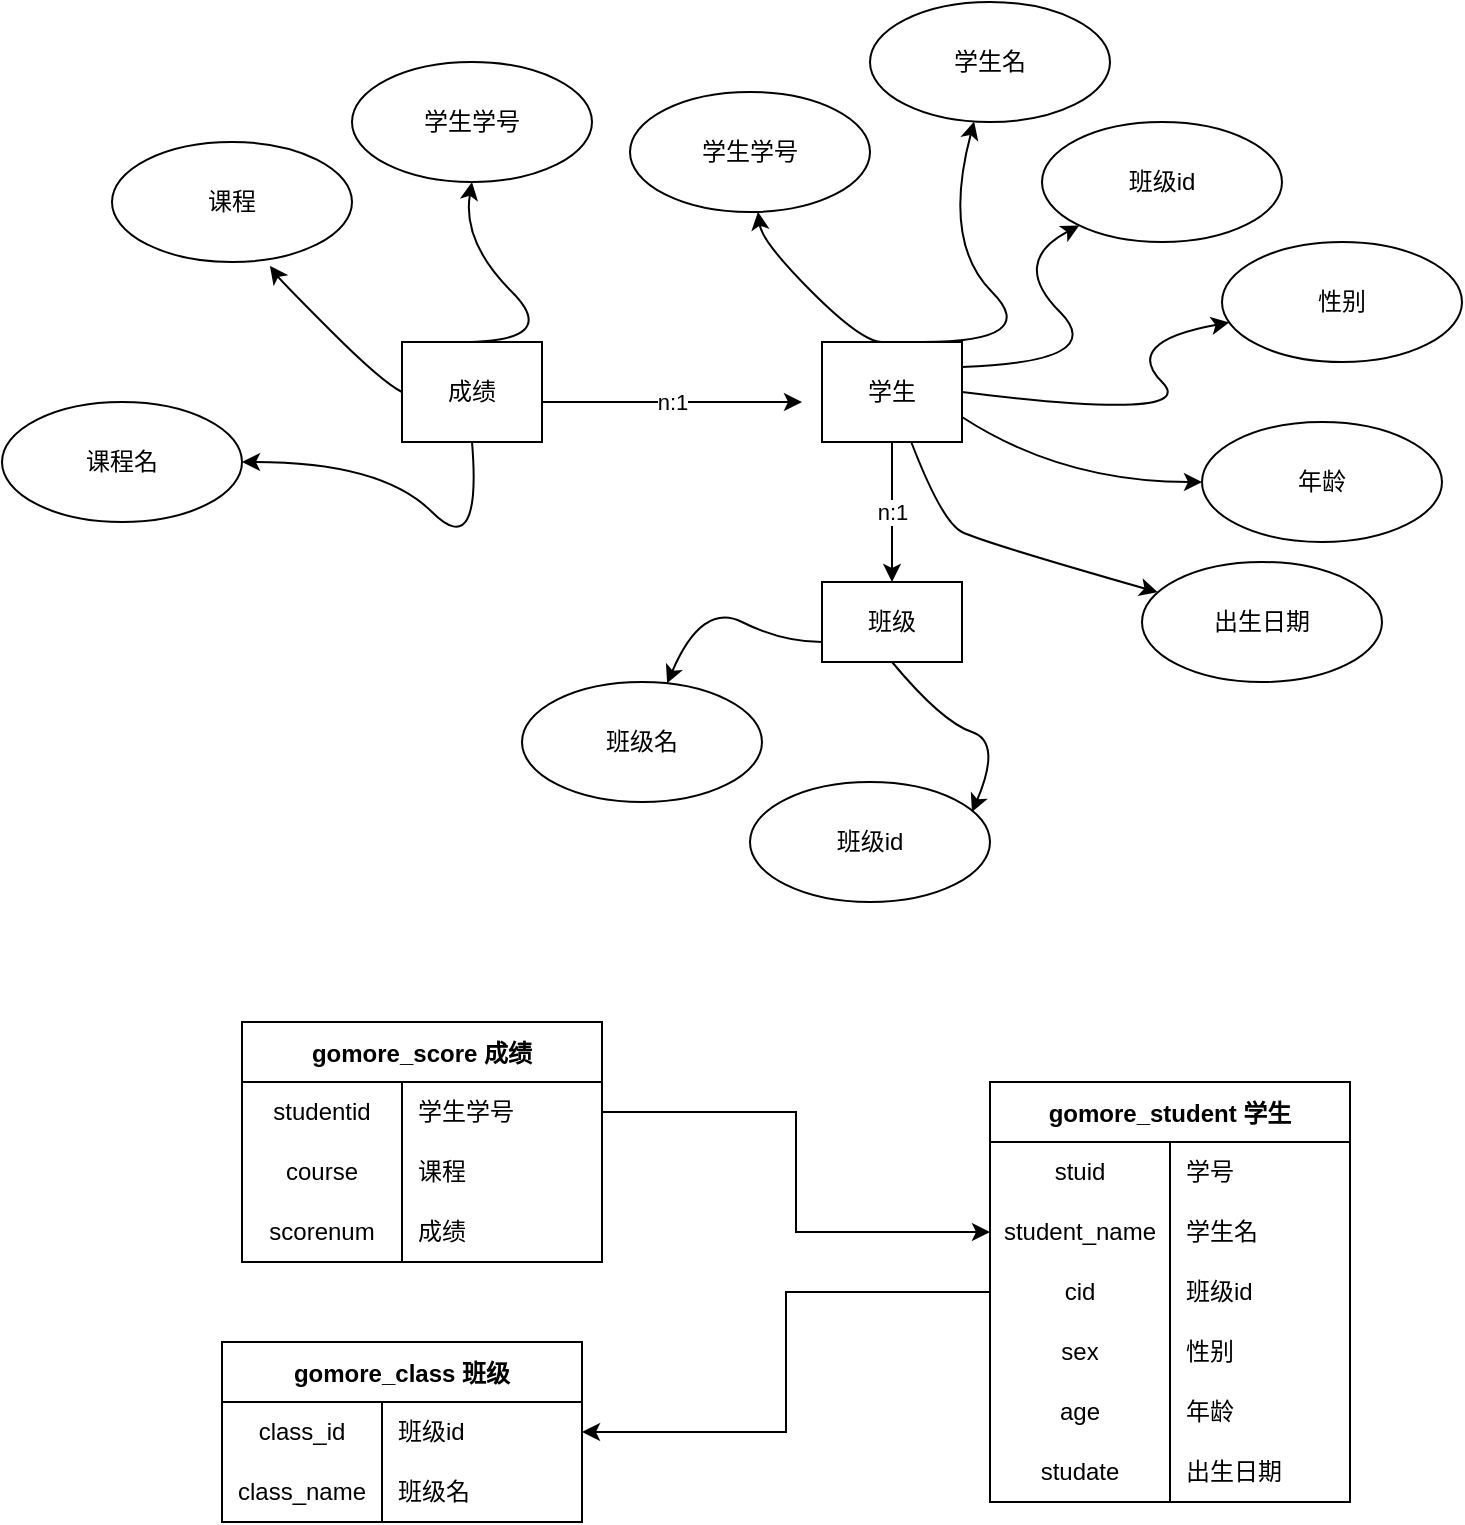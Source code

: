 <mxfile version="20.6.0" type="github">
  <diagram id="e-rQvkOSxxyd8AUDRzNb" name="第 1 页">
    <mxGraphModel dx="1460" dy="1488" grid="1" gridSize="10" guides="1" tooltips="1" connect="1" arrows="1" fold="1" page="1" pageScale="1" pageWidth="827" pageHeight="1169" math="0" shadow="0">
      <root>
        <mxCell id="0" />
        <mxCell id="1" parent="0" />
        <mxCell id="gYatlQwLJc7n-siBaWKI-3" value="gomore_class 班级" style="shape=table;startSize=30;container=1;collapsible=0;childLayout=tableLayout;fixedRows=1;rowLines=0;fontStyle=1;" parent="1" vertex="1">
          <mxGeometry x="30" y="530" width="180" height="90" as="geometry" />
        </mxCell>
        <mxCell id="gYatlQwLJc7n-siBaWKI-4" value="" style="shape=tableRow;horizontal=0;startSize=0;swimlaneHead=0;swimlaneBody=0;top=0;left=0;bottom=0;right=0;collapsible=0;dropTarget=0;fillColor=none;points=[[0,0.5],[1,0.5]];portConstraint=eastwest;" parent="gYatlQwLJc7n-siBaWKI-3" vertex="1">
          <mxGeometry y="30" width="180" height="30" as="geometry" />
        </mxCell>
        <mxCell id="gYatlQwLJc7n-siBaWKI-5" value="class_id" style="shape=partialRectangle;html=1;whiteSpace=wrap;connectable=0;fillColor=none;top=0;left=0;bottom=0;right=0;overflow=hidden;pointerEvents=1;" parent="gYatlQwLJc7n-siBaWKI-4" vertex="1">
          <mxGeometry width="80" height="30" as="geometry">
            <mxRectangle width="80" height="30" as="alternateBounds" />
          </mxGeometry>
        </mxCell>
        <mxCell id="gYatlQwLJc7n-siBaWKI-6" value="班级id" style="shape=partialRectangle;html=1;whiteSpace=wrap;connectable=0;fillColor=none;top=0;left=0;bottom=0;right=0;align=left;spacingLeft=6;overflow=hidden;" parent="gYatlQwLJc7n-siBaWKI-4" vertex="1">
          <mxGeometry x="80" width="100" height="30" as="geometry">
            <mxRectangle width="100" height="30" as="alternateBounds" />
          </mxGeometry>
        </mxCell>
        <mxCell id="gYatlQwLJc7n-siBaWKI-7" value="" style="shape=tableRow;horizontal=0;startSize=0;swimlaneHead=0;swimlaneBody=0;top=0;left=0;bottom=0;right=0;collapsible=0;dropTarget=0;fillColor=none;points=[[0,0.5],[1,0.5]];portConstraint=eastwest;" parent="gYatlQwLJc7n-siBaWKI-3" vertex="1">
          <mxGeometry y="60" width="180" height="30" as="geometry" />
        </mxCell>
        <mxCell id="gYatlQwLJc7n-siBaWKI-8" value="class_name" style="shape=partialRectangle;html=1;whiteSpace=wrap;connectable=0;fillColor=none;top=0;left=0;bottom=0;right=0;overflow=hidden;" parent="gYatlQwLJc7n-siBaWKI-7" vertex="1">
          <mxGeometry width="80" height="30" as="geometry">
            <mxRectangle width="80" height="30" as="alternateBounds" />
          </mxGeometry>
        </mxCell>
        <mxCell id="gYatlQwLJc7n-siBaWKI-9" value="班级名" style="shape=partialRectangle;html=1;whiteSpace=wrap;connectable=0;fillColor=none;top=0;left=0;bottom=0;right=0;align=left;spacingLeft=6;overflow=hidden;" parent="gYatlQwLJc7n-siBaWKI-7" vertex="1">
          <mxGeometry x="80" width="100" height="30" as="geometry">
            <mxRectangle width="100" height="30" as="alternateBounds" />
          </mxGeometry>
        </mxCell>
        <mxCell id="gYatlQwLJc7n-siBaWKI-18" value="gomore_student 学生" style="shape=table;startSize=30;container=1;collapsible=0;childLayout=tableLayout;fixedRows=1;rowLines=0;fontStyle=1;" parent="1" vertex="1">
          <mxGeometry x="414" y="400" width="180" height="210" as="geometry" />
        </mxCell>
        <mxCell id="gYatlQwLJc7n-siBaWKI-19" value="" style="shape=tableRow;horizontal=0;startSize=0;swimlaneHead=0;swimlaneBody=0;top=0;left=0;bottom=0;right=0;collapsible=0;dropTarget=0;fillColor=none;points=[[0,0.5],[1,0.5]];portConstraint=eastwest;" parent="gYatlQwLJc7n-siBaWKI-18" vertex="1">
          <mxGeometry y="30" width="180" height="30" as="geometry" />
        </mxCell>
        <mxCell id="gYatlQwLJc7n-siBaWKI-20" value="stuid" style="shape=partialRectangle;html=1;whiteSpace=wrap;connectable=0;fillColor=none;top=0;left=0;bottom=0;right=0;overflow=hidden;pointerEvents=1;" parent="gYatlQwLJc7n-siBaWKI-19" vertex="1">
          <mxGeometry width="90" height="30" as="geometry">
            <mxRectangle width="90" height="30" as="alternateBounds" />
          </mxGeometry>
        </mxCell>
        <mxCell id="gYatlQwLJc7n-siBaWKI-21" value="学号" style="shape=partialRectangle;html=1;whiteSpace=wrap;connectable=0;fillColor=none;top=0;left=0;bottom=0;right=0;align=left;spacingLeft=6;overflow=hidden;" parent="gYatlQwLJc7n-siBaWKI-19" vertex="1">
          <mxGeometry x="90" width="90" height="30" as="geometry">
            <mxRectangle width="90" height="30" as="alternateBounds" />
          </mxGeometry>
        </mxCell>
        <mxCell id="gYatlQwLJc7n-siBaWKI-22" value="" style="shape=tableRow;horizontal=0;startSize=0;swimlaneHead=0;swimlaneBody=0;top=0;left=0;bottom=0;right=0;collapsible=0;dropTarget=0;fillColor=none;points=[[0,0.5],[1,0.5]];portConstraint=eastwest;" parent="gYatlQwLJc7n-siBaWKI-18" vertex="1">
          <mxGeometry y="60" width="180" height="30" as="geometry" />
        </mxCell>
        <mxCell id="gYatlQwLJc7n-siBaWKI-23" value="student_name" style="shape=partialRectangle;html=1;whiteSpace=wrap;connectable=0;fillColor=none;top=0;left=0;bottom=0;right=0;overflow=hidden;" parent="gYatlQwLJc7n-siBaWKI-22" vertex="1">
          <mxGeometry width="90" height="30" as="geometry">
            <mxRectangle width="90" height="30" as="alternateBounds" />
          </mxGeometry>
        </mxCell>
        <mxCell id="gYatlQwLJc7n-siBaWKI-24" value="学生名" style="shape=partialRectangle;html=1;whiteSpace=wrap;connectable=0;fillColor=none;top=0;left=0;bottom=0;right=0;align=left;spacingLeft=6;overflow=hidden;" parent="gYatlQwLJc7n-siBaWKI-22" vertex="1">
          <mxGeometry x="90" width="90" height="30" as="geometry">
            <mxRectangle width="90" height="30" as="alternateBounds" />
          </mxGeometry>
        </mxCell>
        <mxCell id="gYatlQwLJc7n-siBaWKI-35" value="" style="shape=tableRow;horizontal=0;startSize=0;swimlaneHead=0;swimlaneBody=0;top=0;left=0;bottom=0;right=0;collapsible=0;dropTarget=0;fillColor=none;points=[[0,0.5],[1,0.5]];portConstraint=eastwest;" parent="gYatlQwLJc7n-siBaWKI-18" vertex="1">
          <mxGeometry y="90" width="180" height="30" as="geometry" />
        </mxCell>
        <mxCell id="gYatlQwLJc7n-siBaWKI-36" value="cid" style="shape=partialRectangle;html=1;whiteSpace=wrap;connectable=0;fillColor=none;top=0;left=0;bottom=0;right=0;overflow=hidden;" parent="gYatlQwLJc7n-siBaWKI-35" vertex="1">
          <mxGeometry width="90" height="30" as="geometry">
            <mxRectangle width="90" height="30" as="alternateBounds" />
          </mxGeometry>
        </mxCell>
        <mxCell id="gYatlQwLJc7n-siBaWKI-37" value="班级id" style="shape=partialRectangle;html=1;whiteSpace=wrap;connectable=0;fillColor=none;top=0;left=0;bottom=0;right=0;align=left;spacingLeft=6;overflow=hidden;" parent="gYatlQwLJc7n-siBaWKI-35" vertex="1">
          <mxGeometry x="90" width="90" height="30" as="geometry">
            <mxRectangle width="90" height="30" as="alternateBounds" />
          </mxGeometry>
        </mxCell>
        <mxCell id="gYatlQwLJc7n-siBaWKI-32" value="" style="shape=tableRow;horizontal=0;startSize=0;swimlaneHead=0;swimlaneBody=0;top=0;left=0;bottom=0;right=0;collapsible=0;dropTarget=0;fillColor=none;points=[[0,0.5],[1,0.5]];portConstraint=eastwest;" parent="gYatlQwLJc7n-siBaWKI-18" vertex="1">
          <mxGeometry y="120" width="180" height="30" as="geometry" />
        </mxCell>
        <mxCell id="gYatlQwLJc7n-siBaWKI-33" value="sex" style="shape=partialRectangle;html=1;whiteSpace=wrap;connectable=0;fillColor=none;top=0;left=0;bottom=0;right=0;overflow=hidden;" parent="gYatlQwLJc7n-siBaWKI-32" vertex="1">
          <mxGeometry width="90" height="30" as="geometry">
            <mxRectangle width="90" height="30" as="alternateBounds" />
          </mxGeometry>
        </mxCell>
        <mxCell id="gYatlQwLJc7n-siBaWKI-34" value="性别" style="shape=partialRectangle;html=1;whiteSpace=wrap;connectable=0;fillColor=none;top=0;left=0;bottom=0;right=0;align=left;spacingLeft=6;overflow=hidden;" parent="gYatlQwLJc7n-siBaWKI-32" vertex="1">
          <mxGeometry x="90" width="90" height="30" as="geometry">
            <mxRectangle width="90" height="30" as="alternateBounds" />
          </mxGeometry>
        </mxCell>
        <mxCell id="gYatlQwLJc7n-siBaWKI-29" value="" style="shape=tableRow;horizontal=0;startSize=0;swimlaneHead=0;swimlaneBody=0;top=0;left=0;bottom=0;right=0;collapsible=0;dropTarget=0;fillColor=none;points=[[0,0.5],[1,0.5]];portConstraint=eastwest;" parent="gYatlQwLJc7n-siBaWKI-18" vertex="1">
          <mxGeometry y="150" width="180" height="30" as="geometry" />
        </mxCell>
        <mxCell id="gYatlQwLJc7n-siBaWKI-30" value="age" style="shape=partialRectangle;html=1;whiteSpace=wrap;connectable=0;fillColor=none;top=0;left=0;bottom=0;right=0;overflow=hidden;" parent="gYatlQwLJc7n-siBaWKI-29" vertex="1">
          <mxGeometry width="90" height="30" as="geometry">
            <mxRectangle width="90" height="30" as="alternateBounds" />
          </mxGeometry>
        </mxCell>
        <mxCell id="gYatlQwLJc7n-siBaWKI-31" value="年龄" style="shape=partialRectangle;html=1;whiteSpace=wrap;connectable=0;fillColor=none;top=0;left=0;bottom=0;right=0;align=left;spacingLeft=6;overflow=hidden;" parent="gYatlQwLJc7n-siBaWKI-29" vertex="1">
          <mxGeometry x="90" width="90" height="30" as="geometry">
            <mxRectangle width="90" height="30" as="alternateBounds" />
          </mxGeometry>
        </mxCell>
        <mxCell id="gYatlQwLJc7n-siBaWKI-25" value="" style="shape=tableRow;horizontal=0;startSize=0;swimlaneHead=0;swimlaneBody=0;top=0;left=0;bottom=0;right=0;collapsible=0;dropTarget=0;fillColor=none;points=[[0,0.5],[1,0.5]];portConstraint=eastwest;" parent="gYatlQwLJc7n-siBaWKI-18" vertex="1">
          <mxGeometry y="180" width="180" height="30" as="geometry" />
        </mxCell>
        <mxCell id="gYatlQwLJc7n-siBaWKI-26" value="studate" style="shape=partialRectangle;html=1;whiteSpace=wrap;connectable=0;fillColor=none;top=0;left=0;bottom=0;right=0;overflow=hidden;" parent="gYatlQwLJc7n-siBaWKI-25" vertex="1">
          <mxGeometry width="90" height="30" as="geometry">
            <mxRectangle width="90" height="30" as="alternateBounds" />
          </mxGeometry>
        </mxCell>
        <mxCell id="gYatlQwLJc7n-siBaWKI-27" value="出生日期" style="shape=partialRectangle;html=1;whiteSpace=wrap;connectable=0;fillColor=none;top=0;left=0;bottom=0;right=0;align=left;spacingLeft=6;overflow=hidden;" parent="gYatlQwLJc7n-siBaWKI-25" vertex="1">
          <mxGeometry x="90" width="90" height="30" as="geometry">
            <mxRectangle width="90" height="30" as="alternateBounds" />
          </mxGeometry>
        </mxCell>
        <mxCell id="gYatlQwLJc7n-siBaWKI-38" value="gomore_score 成绩" style="shape=table;startSize=30;container=1;collapsible=0;childLayout=tableLayout;fixedRows=1;rowLines=0;fontStyle=1;" parent="1" vertex="1">
          <mxGeometry x="40" y="370" width="180" height="120" as="geometry" />
        </mxCell>
        <mxCell id="gYatlQwLJc7n-siBaWKI-39" value="" style="shape=tableRow;horizontal=0;startSize=0;swimlaneHead=0;swimlaneBody=0;top=0;left=0;bottom=0;right=0;collapsible=0;dropTarget=0;fillColor=none;points=[[0,0.5],[1,0.5]];portConstraint=eastwest;" parent="gYatlQwLJc7n-siBaWKI-38" vertex="1">
          <mxGeometry y="30" width="180" height="30" as="geometry" />
        </mxCell>
        <mxCell id="gYatlQwLJc7n-siBaWKI-40" value="studentid" style="shape=partialRectangle;html=1;whiteSpace=wrap;connectable=0;fillColor=none;top=0;left=0;bottom=0;right=0;overflow=hidden;pointerEvents=1;" parent="gYatlQwLJc7n-siBaWKI-39" vertex="1">
          <mxGeometry width="80" height="30" as="geometry">
            <mxRectangle width="80" height="30" as="alternateBounds" />
          </mxGeometry>
        </mxCell>
        <mxCell id="gYatlQwLJc7n-siBaWKI-41" value="学生学号" style="shape=partialRectangle;html=1;whiteSpace=wrap;connectable=0;fillColor=none;top=0;left=0;bottom=0;right=0;align=left;spacingLeft=6;overflow=hidden;" parent="gYatlQwLJc7n-siBaWKI-39" vertex="1">
          <mxGeometry x="80" width="100" height="30" as="geometry">
            <mxRectangle width="100" height="30" as="alternateBounds" />
          </mxGeometry>
        </mxCell>
        <mxCell id="gYatlQwLJc7n-siBaWKI-42" value="" style="shape=tableRow;horizontal=0;startSize=0;swimlaneHead=0;swimlaneBody=0;top=0;left=0;bottom=0;right=0;collapsible=0;dropTarget=0;fillColor=none;points=[[0,0.5],[1,0.5]];portConstraint=eastwest;" parent="gYatlQwLJc7n-siBaWKI-38" vertex="1">
          <mxGeometry y="60" width="180" height="30" as="geometry" />
        </mxCell>
        <mxCell id="gYatlQwLJc7n-siBaWKI-43" value="course" style="shape=partialRectangle;html=1;whiteSpace=wrap;connectable=0;fillColor=none;top=0;left=0;bottom=0;right=0;overflow=hidden;" parent="gYatlQwLJc7n-siBaWKI-42" vertex="1">
          <mxGeometry width="80" height="30" as="geometry">
            <mxRectangle width="80" height="30" as="alternateBounds" />
          </mxGeometry>
        </mxCell>
        <mxCell id="gYatlQwLJc7n-siBaWKI-44" value="课程" style="shape=partialRectangle;html=1;whiteSpace=wrap;connectable=0;fillColor=none;top=0;left=0;bottom=0;right=0;align=left;spacingLeft=6;overflow=hidden;" parent="gYatlQwLJc7n-siBaWKI-42" vertex="1">
          <mxGeometry x="80" width="100" height="30" as="geometry">
            <mxRectangle width="100" height="30" as="alternateBounds" />
          </mxGeometry>
        </mxCell>
        <mxCell id="gYatlQwLJc7n-siBaWKI-45" value="" style="shape=tableRow;horizontal=0;startSize=0;swimlaneHead=0;swimlaneBody=0;top=0;left=0;bottom=0;right=0;collapsible=0;dropTarget=0;fillColor=none;points=[[0,0.5],[1,0.5]];portConstraint=eastwest;" parent="gYatlQwLJc7n-siBaWKI-38" vertex="1">
          <mxGeometry y="90" width="180" height="30" as="geometry" />
        </mxCell>
        <mxCell id="gYatlQwLJc7n-siBaWKI-46" value="scorenum" style="shape=partialRectangle;html=1;whiteSpace=wrap;connectable=0;fillColor=none;top=0;left=0;bottom=0;right=0;overflow=hidden;" parent="gYatlQwLJc7n-siBaWKI-45" vertex="1">
          <mxGeometry width="80" height="30" as="geometry">
            <mxRectangle width="80" height="30" as="alternateBounds" />
          </mxGeometry>
        </mxCell>
        <mxCell id="gYatlQwLJc7n-siBaWKI-47" value="成绩" style="shape=partialRectangle;html=1;whiteSpace=wrap;connectable=0;fillColor=none;top=0;left=0;bottom=0;right=0;align=left;spacingLeft=6;overflow=hidden;" parent="gYatlQwLJc7n-siBaWKI-45" vertex="1">
          <mxGeometry x="80" width="100" height="30" as="geometry">
            <mxRectangle width="100" height="30" as="alternateBounds" />
          </mxGeometry>
        </mxCell>
        <mxCell id="Xu0YT8xujjfG5jZt2z8L-7" style="edgeStyle=orthogonalEdgeStyle;rounded=0;orthogonalLoop=1;jettySize=auto;html=1;exitX=1;exitY=0.5;exitDx=0;exitDy=0;" edge="1" parent="1" source="gYatlQwLJc7n-siBaWKI-39" target="gYatlQwLJc7n-siBaWKI-22">
          <mxGeometry relative="1" as="geometry" />
        </mxCell>
        <mxCell id="Xu0YT8xujjfG5jZt2z8L-12" style="edgeStyle=orthogonalEdgeStyle;rounded=0;orthogonalLoop=1;jettySize=auto;html=1;exitX=0;exitY=0.5;exitDx=0;exitDy=0;entryX=1;entryY=0.5;entryDx=0;entryDy=0;" edge="1" parent="1" source="gYatlQwLJc7n-siBaWKI-35" target="gYatlQwLJc7n-siBaWKI-4">
          <mxGeometry relative="1" as="geometry">
            <mxPoint x="250" y="195" as="sourcePoint" />
            <mxPoint x="390" y="280" as="targetPoint" />
          </mxGeometry>
        </mxCell>
        <mxCell id="Xu0YT8xujjfG5jZt2z8L-34" value="成绩" style="rounded=0;whiteSpace=wrap;html=1;" vertex="1" parent="1">
          <mxGeometry x="120" y="30" width="70" height="50" as="geometry" />
        </mxCell>
        <mxCell id="Xu0YT8xujjfG5jZt2z8L-35" value="学生学号" style="ellipse;whiteSpace=wrap;html=1;rounded=0;" vertex="1" parent="1">
          <mxGeometry x="95" y="-110" width="120" height="60" as="geometry" />
        </mxCell>
        <mxCell id="Xu0YT8xujjfG5jZt2z8L-37" value="课程" style="ellipse;whiteSpace=wrap;html=1;rounded=0;" vertex="1" parent="1">
          <mxGeometry x="-25" y="-70" width="120" height="60" as="geometry" />
        </mxCell>
        <mxCell id="Xu0YT8xujjfG5jZt2z8L-39" value="课程名" style="ellipse;whiteSpace=wrap;html=1;rounded=0;" vertex="1" parent="1">
          <mxGeometry x="-80" y="60" width="120" height="60" as="geometry" />
        </mxCell>
        <mxCell id="Xu0YT8xujjfG5jZt2z8L-43" value="n:1" style="endArrow=classic;html=1;rounded=0;" edge="1" parent="1">
          <mxGeometry relative="1" as="geometry">
            <mxPoint x="190" y="60" as="sourcePoint" />
            <mxPoint x="320" y="60" as="targetPoint" />
          </mxGeometry>
        </mxCell>
        <mxCell id="Xu0YT8xujjfG5jZt2z8L-44" value="n:1" style="edgeLabel;resizable=0;html=1;align=center;verticalAlign=middle;" connectable="0" vertex="1" parent="Xu0YT8xujjfG5jZt2z8L-43">
          <mxGeometry relative="1" as="geometry" />
        </mxCell>
        <mxCell id="Xu0YT8xujjfG5jZt2z8L-45" value="学生" style="rounded=0;whiteSpace=wrap;html=1;" vertex="1" parent="1">
          <mxGeometry x="330" y="30" width="70" height="50" as="geometry" />
        </mxCell>
        <mxCell id="Xu0YT8xujjfG5jZt2z8L-46" value="学生名" style="ellipse;whiteSpace=wrap;html=1;rounded=0;" vertex="1" parent="1">
          <mxGeometry x="354" y="-140" width="120" height="60" as="geometry" />
        </mxCell>
        <mxCell id="Xu0YT8xujjfG5jZt2z8L-48" value="学生学号" style="ellipse;whiteSpace=wrap;html=1;rounded=0;" vertex="1" parent="1">
          <mxGeometry x="234" y="-95" width="120" height="60" as="geometry" />
        </mxCell>
        <mxCell id="Xu0YT8xujjfG5jZt2z8L-50" value="班级id" style="ellipse;whiteSpace=wrap;html=1;rounded=0;" vertex="1" parent="1">
          <mxGeometry x="440" y="-80" width="120" height="60" as="geometry" />
        </mxCell>
        <mxCell id="Xu0YT8xujjfG5jZt2z8L-52" value="性别" style="ellipse;whiteSpace=wrap;html=1;rounded=0;" vertex="1" parent="1">
          <mxGeometry x="530" y="-20" width="120" height="60" as="geometry" />
        </mxCell>
        <mxCell id="Xu0YT8xujjfG5jZt2z8L-54" value="年龄" style="ellipse;whiteSpace=wrap;html=1;rounded=0;" vertex="1" parent="1">
          <mxGeometry x="520" y="70" width="120" height="60" as="geometry" />
        </mxCell>
        <mxCell id="Xu0YT8xujjfG5jZt2z8L-57" value="出生日期" style="ellipse;whiteSpace=wrap;html=1;rounded=0;" vertex="1" parent="1">
          <mxGeometry x="490" y="140" width="120" height="60" as="geometry" />
        </mxCell>
        <mxCell id="Xu0YT8xujjfG5jZt2z8L-60" value="" style="curved=1;endArrow=classic;html=1;rounded=0;entryX=0.5;entryY=1;entryDx=0;entryDy=0;" edge="1" parent="1" target="Xu0YT8xujjfG5jZt2z8L-35">
          <mxGeometry width="50" height="50" relative="1" as="geometry">
            <mxPoint x="150" y="30" as="sourcePoint" />
            <mxPoint x="160" y="-30" as="targetPoint" />
            <Array as="points">
              <mxPoint x="200" y="30" />
              <mxPoint x="150" y="-20" />
            </Array>
          </mxGeometry>
        </mxCell>
        <mxCell id="Xu0YT8xujjfG5jZt2z8L-63" value="" style="curved=1;endArrow=classic;html=1;rounded=0;exitX=0;exitY=0.5;exitDx=0;exitDy=0;entryX=0.658;entryY=1.033;entryDx=0;entryDy=0;entryPerimeter=0;" edge="1" parent="1" source="Xu0YT8xujjfG5jZt2z8L-34" target="Xu0YT8xujjfG5jZt2z8L-37">
          <mxGeometry width="50" height="50" relative="1" as="geometry">
            <mxPoint x="60" y="50" as="sourcePoint" />
            <mxPoint x="110" as="targetPoint" />
            <Array as="points">
              <mxPoint x="110" y="50" />
              <mxPoint x="60" />
            </Array>
          </mxGeometry>
        </mxCell>
        <mxCell id="Xu0YT8xujjfG5jZt2z8L-64" value="" style="curved=1;endArrow=classic;html=1;rounded=0;exitX=0.5;exitY=1;exitDx=0;exitDy=0;" edge="1" parent="1" source="Xu0YT8xujjfG5jZt2z8L-34" target="Xu0YT8xujjfG5jZt2z8L-39">
          <mxGeometry width="50" height="50" relative="1" as="geometry">
            <mxPoint x="110" y="140" as="sourcePoint" />
            <mxPoint x="160" y="90" as="targetPoint" />
            <Array as="points">
              <mxPoint x="160" y="140" />
              <mxPoint x="110" y="90" />
            </Array>
          </mxGeometry>
        </mxCell>
        <mxCell id="Xu0YT8xujjfG5jZt2z8L-65" value="" style="curved=1;endArrow=classic;html=1;rounded=0;exitX=0.429;exitY=0;exitDx=0;exitDy=0;exitPerimeter=0;" edge="1" parent="1" source="Xu0YT8xujjfG5jZt2z8L-45" target="Xu0YT8xujjfG5jZt2z8L-48">
          <mxGeometry width="50" height="50" relative="1" as="geometry">
            <mxPoint x="300" y="30" as="sourcePoint" />
            <mxPoint x="350" y="-20" as="targetPoint" />
            <Array as="points">
              <mxPoint x="350" y="30" />
              <mxPoint x="300" y="-20" />
            </Array>
          </mxGeometry>
        </mxCell>
        <mxCell id="Xu0YT8xujjfG5jZt2z8L-66" value="" style="curved=1;endArrow=classic;html=1;rounded=0;exitX=0.714;exitY=0;exitDx=0;exitDy=0;exitPerimeter=0;" edge="1" parent="1" source="Xu0YT8xujjfG5jZt2z8L-45" target="Xu0YT8xujjfG5jZt2z8L-46">
          <mxGeometry width="50" height="50" relative="1" as="geometry">
            <mxPoint x="390" y="30" as="sourcePoint" />
            <mxPoint x="440" y="-20" as="targetPoint" />
            <Array as="points">
              <mxPoint x="440" y="30" />
              <mxPoint x="390" y="-20" />
            </Array>
          </mxGeometry>
        </mxCell>
        <mxCell id="Xu0YT8xujjfG5jZt2z8L-67" value="" style="curved=1;endArrow=classic;html=1;rounded=0;exitX=1;exitY=0.25;exitDx=0;exitDy=0;" edge="1" parent="1" source="Xu0YT8xujjfG5jZt2z8L-45" target="Xu0YT8xujjfG5jZt2z8L-50">
          <mxGeometry width="50" height="50" relative="1" as="geometry">
            <mxPoint x="424" y="40" as="sourcePoint" />
            <mxPoint x="474" y="-10" as="targetPoint" />
            <Array as="points">
              <mxPoint x="474" y="40" />
              <mxPoint x="424" y="-10" />
            </Array>
          </mxGeometry>
        </mxCell>
        <mxCell id="Xu0YT8xujjfG5jZt2z8L-68" value="" style="curved=1;endArrow=classic;html=1;rounded=0;exitX=1;exitY=0.5;exitDx=0;exitDy=0;" edge="1" parent="1" source="Xu0YT8xujjfG5jZt2z8L-45" target="Xu0YT8xujjfG5jZt2z8L-52">
          <mxGeometry width="50" height="50" relative="1" as="geometry">
            <mxPoint x="480" y="80" as="sourcePoint" />
            <mxPoint x="530" y="30" as="targetPoint" />
            <Array as="points">
              <mxPoint x="520" y="70" />
              <mxPoint x="480" y="30" />
            </Array>
          </mxGeometry>
        </mxCell>
        <mxCell id="Xu0YT8xujjfG5jZt2z8L-69" value="" style="curved=1;endArrow=classic;html=1;rounded=0;exitX=1;exitY=0.75;exitDx=0;exitDy=0;" edge="1" parent="1" source="Xu0YT8xujjfG5jZt2z8L-45" target="Xu0YT8xujjfG5jZt2z8L-54">
          <mxGeometry width="50" height="50" relative="1" as="geometry">
            <mxPoint x="430" y="130" as="sourcePoint" />
            <mxPoint x="480" y="80" as="targetPoint" />
            <Array as="points">
              <mxPoint x="450" y="100" />
            </Array>
          </mxGeometry>
        </mxCell>
        <mxCell id="Xu0YT8xujjfG5jZt2z8L-70" value="" style="curved=1;endArrow=classic;html=1;rounded=0;" edge="1" parent="1" source="Xu0YT8xujjfG5jZt2z8L-45" target="Xu0YT8xujjfG5jZt2z8L-57">
          <mxGeometry width="50" height="50" relative="1" as="geometry">
            <mxPoint x="340" y="100" as="sourcePoint" />
            <mxPoint x="420" y="140" as="targetPoint" />
            <Array as="points">
              <mxPoint x="390" y="120" />
              <mxPoint x="410" y="130" />
            </Array>
          </mxGeometry>
        </mxCell>
        <mxCell id="Xu0YT8xujjfG5jZt2z8L-71" value="" style="endArrow=classic;html=1;rounded=0;exitX=0.5;exitY=1;exitDx=0;exitDy=0;" edge="1" parent="1" source="Xu0YT8xujjfG5jZt2z8L-45" target="Xu0YT8xujjfG5jZt2z8L-73">
          <mxGeometry relative="1" as="geometry">
            <mxPoint x="310" y="120" as="sourcePoint" />
            <mxPoint x="365" y="150" as="targetPoint" />
          </mxGeometry>
        </mxCell>
        <mxCell id="Xu0YT8xujjfG5jZt2z8L-72" value="n:1" style="edgeLabel;resizable=0;html=1;align=center;verticalAlign=middle;" connectable="0" vertex="1" parent="Xu0YT8xujjfG5jZt2z8L-71">
          <mxGeometry relative="1" as="geometry" />
        </mxCell>
        <mxCell id="Xu0YT8xujjfG5jZt2z8L-73" value="班级" style="rounded=0;whiteSpace=wrap;html=1;" vertex="1" parent="1">
          <mxGeometry x="330" y="150" width="70" height="40" as="geometry" />
        </mxCell>
        <mxCell id="Xu0YT8xujjfG5jZt2z8L-76" value="班级id" style="ellipse;whiteSpace=wrap;html=1;rounded=0;" vertex="1" parent="1">
          <mxGeometry x="294" y="250" width="120" height="60" as="geometry" />
        </mxCell>
        <mxCell id="Xu0YT8xujjfG5jZt2z8L-78" value="班级名" style="ellipse;whiteSpace=wrap;html=1;rounded=0;" vertex="1" parent="1">
          <mxGeometry x="180" y="200" width="120" height="60" as="geometry" />
        </mxCell>
        <mxCell id="Xu0YT8xujjfG5jZt2z8L-82" value="" style="curved=1;endArrow=classic;html=1;rounded=0;exitX=0;exitY=0.75;exitDx=0;exitDy=0;" edge="1" parent="1" source="Xu0YT8xujjfG5jZt2z8L-73" target="Xu0YT8xujjfG5jZt2z8L-78">
          <mxGeometry width="50" height="50" relative="1" as="geometry">
            <mxPoint x="260" y="190" as="sourcePoint" />
            <mxPoint x="310" y="140" as="targetPoint" />
            <Array as="points">
              <mxPoint x="310" y="180" />
              <mxPoint x="270" y="160" />
            </Array>
          </mxGeometry>
        </mxCell>
        <mxCell id="Xu0YT8xujjfG5jZt2z8L-83" value="" style="curved=1;endArrow=classic;html=1;rounded=0;exitX=0.5;exitY=1;exitDx=0;exitDy=0;entryX=0.925;entryY=0.25;entryDx=0;entryDy=0;entryPerimeter=0;" edge="1" parent="1" source="Xu0YT8xujjfG5jZt2z8L-73" target="Xu0YT8xujjfG5jZt2z8L-76">
          <mxGeometry width="50" height="50" relative="1" as="geometry">
            <mxPoint x="410" y="240" as="sourcePoint" />
            <mxPoint x="460" y="190" as="targetPoint" />
            <Array as="points">
              <mxPoint x="390" y="220" />
              <mxPoint x="420" y="230" />
            </Array>
          </mxGeometry>
        </mxCell>
      </root>
    </mxGraphModel>
  </diagram>
</mxfile>
